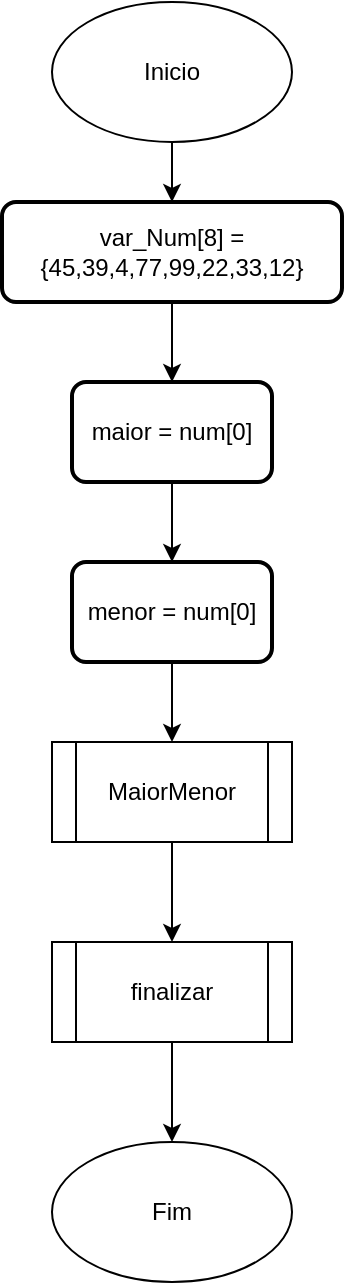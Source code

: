 <mxfile version="26.0.6" pages="3">
  <diagram name="inicio" id="C9ZahooGxBihevK_7a3Z">
    <mxGraphModel dx="398" dy="516" grid="1" gridSize="10" guides="1" tooltips="1" connect="1" arrows="1" fold="1" page="1" pageScale="1" pageWidth="827" pageHeight="1169" math="0" shadow="0">
      <root>
        <mxCell id="0" />
        <mxCell id="1" parent="0" />
        <mxCell id="Kpb9it9NjHFFavK-8-n2-1" value="Inicio" style="ellipse;whiteSpace=wrap;html=1;" vertex="1" parent="1">
          <mxGeometry x="180" y="30" width="120" height="70" as="geometry" />
        </mxCell>
        <mxCell id="Kpb9it9NjHFFavK-8-n2-2" value="Fim" style="ellipse;whiteSpace=wrap;html=1;" vertex="1" parent="1">
          <mxGeometry x="180" y="600" width="120" height="70" as="geometry" />
        </mxCell>
        <mxCell id="Kpb9it9NjHFFavK-8-n2-43" style="edgeStyle=orthogonalEdgeStyle;rounded=0;orthogonalLoop=1;jettySize=auto;html=1;exitX=0.5;exitY=1;exitDx=0;exitDy=0;entryX=0.5;entryY=0;entryDx=0;entryDy=0;" edge="1" parent="1" source="Kpb9it9NjHFFavK-8-n2-40" target="Kpb9it9NjHFFavK-8-n2-42">
          <mxGeometry relative="1" as="geometry" />
        </mxCell>
        <UserObject label="MaiorMenor" link="data:page/id,NGQDjfwu66lC6Ow0XXJ5" id="Kpb9it9NjHFFavK-8-n2-40">
          <mxCell style="shape=process;whiteSpace=wrap;html=1;backgroundOutline=1;" vertex="1" parent="1">
            <mxGeometry x="180" y="400" width="120" height="50" as="geometry" />
          </mxCell>
        </UserObject>
        <mxCell id="Kpb9it9NjHFFavK-8-n2-44" style="edgeStyle=orthogonalEdgeStyle;rounded=0;orthogonalLoop=1;jettySize=auto;html=1;exitX=0.5;exitY=1;exitDx=0;exitDy=0;entryX=0.5;entryY=0;entryDx=0;entryDy=0;" edge="1" parent="1" source="Kpb9it9NjHFFavK-8-n2-42" target="Kpb9it9NjHFFavK-8-n2-2">
          <mxGeometry relative="1" as="geometry" />
        </mxCell>
        <UserObject label="finalizar" link="data:page/id,PQzZfvLfUJHiQpDq7L9y" id="Kpb9it9NjHFFavK-8-n2-42">
          <mxCell style="shape=process;whiteSpace=wrap;html=1;backgroundOutline=1;" vertex="1" parent="1">
            <mxGeometry x="180" y="500" width="120" height="50" as="geometry" />
          </mxCell>
        </UserObject>
        <mxCell id="It_KnBubgo78hFundPux-2" style="edgeStyle=orthogonalEdgeStyle;rounded=0;orthogonalLoop=1;jettySize=auto;html=1;exitX=0.5;exitY=1;exitDx=0;exitDy=0;entryX=0.5;entryY=0;entryDx=0;entryDy=0;" edge="1" parent="1" target="It_KnBubgo78hFundPux-4" source="Kpb9it9NjHFFavK-8-n2-1">
          <mxGeometry relative="1" as="geometry">
            <mxPoint x="240" y="100" as="sourcePoint" />
          </mxGeometry>
        </mxCell>
        <mxCell id="It_KnBubgo78hFundPux-3" style="edgeStyle=orthogonalEdgeStyle;rounded=0;orthogonalLoop=1;jettySize=auto;html=1;exitX=0.5;exitY=1;exitDx=0;exitDy=0;entryX=0.5;entryY=0;entryDx=0;entryDy=0;" edge="1" parent="1" source="It_KnBubgo78hFundPux-4" target="It_KnBubgo78hFundPux-6">
          <mxGeometry relative="1" as="geometry" />
        </mxCell>
        <mxCell id="It_KnBubgo78hFundPux-4" value="var_Num[8] = {45,39,4,77,99,22,33,12}" style="rounded=1;whiteSpace=wrap;html=1;absoluteArcSize=1;arcSize=14;strokeWidth=2;" vertex="1" parent="1">
          <mxGeometry x="155" y="130" width="170" height="50" as="geometry" />
        </mxCell>
        <mxCell id="It_KnBubgo78hFundPux-5" style="edgeStyle=orthogonalEdgeStyle;rounded=0;orthogonalLoop=1;jettySize=auto;html=1;exitX=0.5;exitY=1;exitDx=0;exitDy=0;entryX=0.5;entryY=0;entryDx=0;entryDy=0;" edge="1" parent="1" source="It_KnBubgo78hFundPux-6" target="It_KnBubgo78hFundPux-7">
          <mxGeometry relative="1" as="geometry" />
        </mxCell>
        <mxCell id="It_KnBubgo78hFundPux-6" value="maior = num[0]" style="rounded=1;whiteSpace=wrap;html=1;absoluteArcSize=1;arcSize=14;strokeWidth=2;" vertex="1" parent="1">
          <mxGeometry x="190" y="220" width="100" height="50" as="geometry" />
        </mxCell>
        <mxCell id="It_KnBubgo78hFundPux-8" style="edgeStyle=orthogonalEdgeStyle;rounded=0;orthogonalLoop=1;jettySize=auto;html=1;exitX=0.5;exitY=1;exitDx=0;exitDy=0;entryX=0.5;entryY=0;entryDx=0;entryDy=0;" edge="1" parent="1" source="It_KnBubgo78hFundPux-7" target="Kpb9it9NjHFFavK-8-n2-40">
          <mxGeometry relative="1" as="geometry" />
        </mxCell>
        <mxCell id="It_KnBubgo78hFundPux-7" value="menor = num[0]" style="rounded=1;whiteSpace=wrap;html=1;absoluteArcSize=1;arcSize=14;strokeWidth=2;" vertex="1" parent="1">
          <mxGeometry x="190" y="310" width="100" height="50" as="geometry" />
        </mxCell>
      </root>
    </mxGraphModel>
  </diagram>
  <diagram id="NGQDjfwu66lC6Ow0XXJ5" name="MaiorMenor">
    <mxGraphModel dx="398" dy="516" grid="1" gridSize="10" guides="1" tooltips="1" connect="1" arrows="1" fold="1" page="1" pageScale="1" pageWidth="827" pageHeight="1169" math="0" shadow="0">
      <root>
        <mxCell id="0" />
        <mxCell id="1" parent="0" />
        <mxCell id="W6WWAo-VraU2lFLDkDVo-38" style="edgeStyle=orthogonalEdgeStyle;rounded=0;orthogonalLoop=1;jettySize=auto;html=1;exitX=0.5;exitY=1;exitDx=0;exitDy=0;entryX=0.5;entryY=0;entryDx=0;entryDy=0;" edge="1" parent="1" source="W6WWAo-VraU2lFLDkDVo-2" target="W6WWAo-VraU2lFLDkDVo-27">
          <mxGeometry relative="1" as="geometry" />
        </mxCell>
        <mxCell id="W6WWAo-VraU2lFLDkDVo-2" value="MaiorMenor" style="ellipse;whiteSpace=wrap;html=1;" vertex="1" parent="1">
          <mxGeometry x="180" y="30" width="120" height="70" as="geometry" />
        </mxCell>
        <mxCell id="W6WWAo-VraU2lFLDkDVo-3" value="Fim" style="ellipse;whiteSpace=wrap;html=1;" vertex="1" parent="1">
          <mxGeometry x="180" y="400" width="120" height="70" as="geometry" />
        </mxCell>
        <mxCell id="W6WWAo-VraU2lFLDkDVo-39" style="edgeStyle=orthogonalEdgeStyle;rounded=0;orthogonalLoop=1;jettySize=auto;html=1;exitX=1;exitY=0.5;exitDx=0;exitDy=0;entryX=1;entryY=0.5;entryDx=0;entryDy=0;" edge="1" parent="1" source="W6WWAo-VraU2lFLDkDVo-27" target="W6WWAo-VraU2lFLDkDVo-3">
          <mxGeometry relative="1" as="geometry">
            <Array as="points">
              <mxPoint x="460" y="155" />
              <mxPoint x="460" y="435" />
            </Array>
          </mxGeometry>
        </mxCell>
        <mxCell id="W6WWAo-VraU2lFLDkDVo-27" value="i=0; i&amp;lt;8; i++" style="rounded=1;whiteSpace=wrap;html=1;absoluteArcSize=1;arcSize=14;strokeWidth=2;" vertex="1" parent="1">
          <mxGeometry x="190" y="130" width="100" height="50" as="geometry" />
        </mxCell>
        <mxCell id="lirgQjrIOkT4k_Iemp01-2" style="edgeStyle=orthogonalEdgeStyle;rounded=0;orthogonalLoop=1;jettySize=auto;html=1;exitX=1;exitY=0.5;exitDx=0;exitDy=0;exitPerimeter=0;entryX=0;entryY=0.5;entryDx=0;entryDy=0;" edge="1" parent="1" source="W6WWAo-VraU2lFLDkDVo-28" target="lirgQjrIOkT4k_Iemp01-1">
          <mxGeometry relative="1" as="geometry" />
        </mxCell>
        <mxCell id="W6WWAo-VraU2lFLDkDVo-28" value="num[i]&amp;gt;maior" style="strokeWidth=2;html=1;shape=mxgraph.flowchart.decision;whiteSpace=wrap;" vertex="1" parent="1">
          <mxGeometry x="175" y="220" width="130" height="60" as="geometry" />
        </mxCell>
        <mxCell id="W6WWAo-VraU2lFLDkDVo-29" style="edgeStyle=orthogonalEdgeStyle;rounded=0;orthogonalLoop=1;jettySize=auto;html=1;exitX=0.5;exitY=1;exitDx=0;exitDy=0;entryX=0.5;entryY=0;entryDx=0;entryDy=0;entryPerimeter=0;" edge="1" parent="1" source="W6WWAo-VraU2lFLDkDVo-27" target="W6WWAo-VraU2lFLDkDVo-28">
          <mxGeometry relative="1" as="geometry" />
        </mxCell>
        <mxCell id="W6WWAo-VraU2lFLDkDVo-34" style="edgeStyle=orthogonalEdgeStyle;rounded=0;orthogonalLoop=1;jettySize=auto;html=1;exitX=0;exitY=0.5;exitDx=0;exitDy=0;entryX=0;entryY=0.5;entryDx=0;entryDy=0;exitPerimeter=0;" edge="1" parent="1" source="lirgQjrIOkT4k_Iemp01-3" target="W6WWAo-VraU2lFLDkDVo-27">
          <mxGeometry relative="1" as="geometry">
            <Array as="points">
              <mxPoint x="150" y="340" />
              <mxPoint x="150" y="155" />
            </Array>
            <mxPoint x="190" y="445" as="sourcePoint" />
          </mxGeometry>
        </mxCell>
        <mxCell id="W6WWAo-VraU2lFLDkDVo-36" value="V" style="text;html=1;align=center;verticalAlign=middle;resizable=0;points=[];autosize=1;strokeColor=none;fillColor=none;" vertex="1" parent="1">
          <mxGeometry x="240" y="180" width="30" height="30" as="geometry" />
        </mxCell>
        <mxCell id="W6WWAo-VraU2lFLDkDVo-37" value="F" style="edgeLabel;html=1;align=center;verticalAlign=middle;resizable=0;points=[];" vertex="1" connectable="0" parent="1">
          <mxGeometry x="320" y="140" as="geometry">
            <mxPoint as="offset" />
          </mxGeometry>
        </mxCell>
        <mxCell id="lirgQjrIOkT4k_Iemp01-1" value="maior = num[i]" style="rounded=1;whiteSpace=wrap;html=1;absoluteArcSize=1;arcSize=14;strokeWidth=2;" vertex="1" parent="1">
          <mxGeometry x="340" y="225" width="100" height="50" as="geometry" />
        </mxCell>
        <mxCell id="lirgQjrIOkT4k_Iemp01-6" style="edgeStyle=orthogonalEdgeStyle;rounded=0;orthogonalLoop=1;jettySize=auto;html=1;exitX=1;exitY=0.5;exitDx=0;exitDy=0;exitPerimeter=0;entryX=0;entryY=0.5;entryDx=0;entryDy=0;" edge="1" parent="1" source="lirgQjrIOkT4k_Iemp01-3" target="lirgQjrIOkT4k_Iemp01-5">
          <mxGeometry relative="1" as="geometry" />
        </mxCell>
        <mxCell id="lirgQjrIOkT4k_Iemp01-3" value="num[i]&amp;lt;menor" style="strokeWidth=2;html=1;shape=mxgraph.flowchart.decision;whiteSpace=wrap;" vertex="1" parent="1">
          <mxGeometry x="175" y="310" width="130" height="60" as="geometry" />
        </mxCell>
        <mxCell id="lirgQjrIOkT4k_Iemp01-4" style="edgeStyle=orthogonalEdgeStyle;rounded=0;orthogonalLoop=1;jettySize=auto;html=1;exitX=0.5;exitY=1;exitDx=0;exitDy=0;exitPerimeter=0;entryX=0.5;entryY=0;entryDx=0;entryDy=0;entryPerimeter=0;" edge="1" parent="1" source="W6WWAo-VraU2lFLDkDVo-28" target="lirgQjrIOkT4k_Iemp01-3">
          <mxGeometry relative="1" as="geometry" />
        </mxCell>
        <mxCell id="lirgQjrIOkT4k_Iemp01-5" value="menor = num[i]" style="rounded=1;whiteSpace=wrap;html=1;absoluteArcSize=1;arcSize=14;strokeWidth=2;" vertex="1" parent="1">
          <mxGeometry x="340" y="315" width="100" height="50" as="geometry" />
        </mxCell>
      </root>
    </mxGraphModel>
  </diagram>
  <diagram id="PQzZfvLfUJHiQpDq7L9y" name="finalizar">
    <mxGraphModel dx="477" dy="619" grid="1" gridSize="10" guides="1" tooltips="1" connect="1" arrows="1" fold="1" page="1" pageScale="1" pageWidth="827" pageHeight="1169" math="0" shadow="0">
      <root>
        <mxCell id="0" />
        <mxCell id="1" parent="0" />
        <mxCell id="Hhbj1FvJ_4GW9eHZ_tmG-2" value="finalizar" style="ellipse;whiteSpace=wrap;html=1;" vertex="1" parent="1">
          <mxGeometry x="180" y="70" width="120" height="70" as="geometry" />
        </mxCell>
        <mxCell id="Hhbj1FvJ_4GW9eHZ_tmG-3" value="Fim" style="ellipse;whiteSpace=wrap;html=1;" vertex="1" parent="1">
          <mxGeometry x="180" y="260" width="120" height="70" as="geometry" />
        </mxCell>
        <mxCell id="Hhbj1FvJ_4GW9eHZ_tmG-18" style="edgeStyle=orthogonalEdgeStyle;rounded=0;orthogonalLoop=1;jettySize=auto;html=1;exitX=0.5;exitY=1;exitDx=0;exitDy=0;exitPerimeter=0;entryX=0.5;entryY=0;entryDx=0;entryDy=0;" edge="1" parent="1" source="Hhbj1FvJ_4GW9eHZ_tmG-9" target="Hhbj1FvJ_4GW9eHZ_tmG-3">
          <mxGeometry relative="1" as="geometry" />
        </mxCell>
        <mxCell id="Hhbj1FvJ_4GW9eHZ_tmG-9" value="maior&lt;div&gt;menor&lt;/div&gt;" style="strokeWidth=2;html=1;shape=mxgraph.flowchart.display;whiteSpace=wrap;" vertex="1" parent="1">
          <mxGeometry x="190" y="170" width="100" height="60" as="geometry" />
        </mxCell>
        <mxCell id="Hhbj1FvJ_4GW9eHZ_tmG-17" style="edgeStyle=orthogonalEdgeStyle;rounded=0;orthogonalLoop=1;jettySize=auto;html=1;exitX=0.5;exitY=1;exitDx=0;exitDy=0;entryX=0.5;entryY=0;entryDx=0;entryDy=0;entryPerimeter=0;" edge="1" parent="1" source="Hhbj1FvJ_4GW9eHZ_tmG-2" target="Hhbj1FvJ_4GW9eHZ_tmG-9">
          <mxGeometry relative="1" as="geometry" />
        </mxCell>
      </root>
    </mxGraphModel>
  </diagram>
</mxfile>
